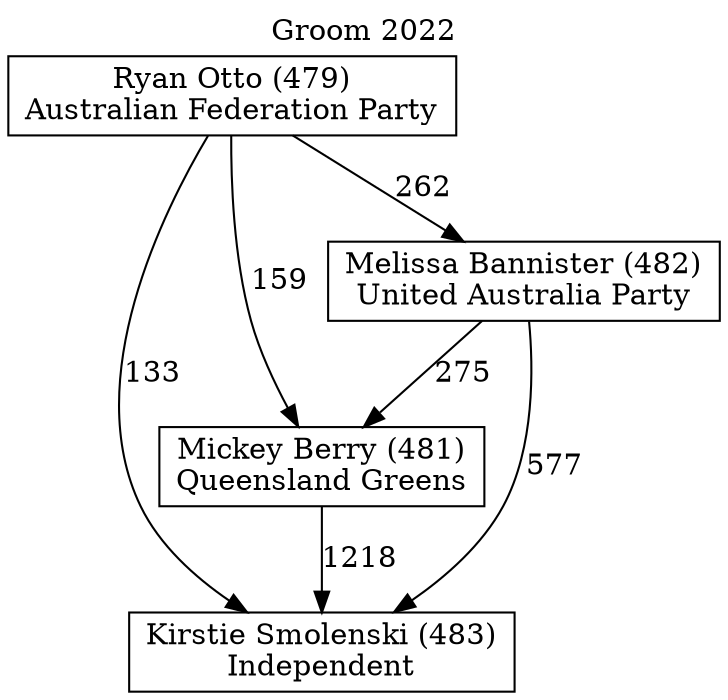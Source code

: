 // House preference flow
digraph "Kirstie Smolenski (483)_Groom_2022" {
	graph [label="Groom 2022" labelloc=t mclimit=10]
	node [shape=box]
	"Kirstie Smolenski (483)" [label="Kirstie Smolenski (483)
Independent"]
	"Mickey Berry (481)" [label="Mickey Berry (481)
Queensland Greens"]
	"Melissa Bannister (482)" [label="Melissa Bannister (482)
United Australia Party"]
	"Ryan Otto (479)" [label="Ryan Otto (479)
Australian Federation Party"]
	"Mickey Berry (481)" -> "Kirstie Smolenski (483)" [label=1218]
	"Melissa Bannister (482)" -> "Mickey Berry (481)" [label=275]
	"Ryan Otto (479)" -> "Melissa Bannister (482)" [label=262]
	"Melissa Bannister (482)" -> "Kirstie Smolenski (483)" [label=577]
	"Ryan Otto (479)" -> "Kirstie Smolenski (483)" [label=133]
	"Ryan Otto (479)" -> "Mickey Berry (481)" [label=159]
}
